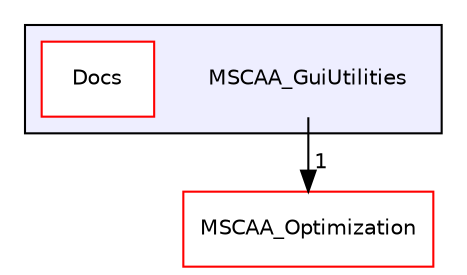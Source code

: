 digraph "MSCAA_GuiUtilities" {
  compound=true
  node [ fontsize="10", fontname="Helvetica"];
  edge [ labelfontsize="10", labelfontname="Helvetica"];
  subgraph clusterdir_b0dd4c7b837d61b29440a9f979f7fd8e {
    graph [ bgcolor="#eeeeff", pencolor="black", label="" URL="dir_b0dd4c7b837d61b29440a9f979f7fd8e.html"];
    dir_b0dd4c7b837d61b29440a9f979f7fd8e [shape=plaintext label="MSCAA_GuiUtilities"];
    dir_e2ea6dd9d12ab218d5308ecca6fa27ba [shape=box label="Docs" color="red" fillcolor="white" style="filled" URL="dir_e2ea6dd9d12ab218d5308ecca6fa27ba.html"];
  }
  dir_0687e2acd61e29298cc5aad18b5a0a93 [shape=box label="MSCAA_Optimization" fillcolor="white" style="filled" color="red" URL="dir_0687e2acd61e29298cc5aad18b5a0a93.html"];
  dir_b0dd4c7b837d61b29440a9f979f7fd8e->dir_0687e2acd61e29298cc5aad18b5a0a93 [headlabel="1", labeldistance=1.5 headhref="dir_000001_000002.html"];
}
